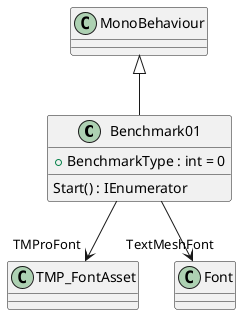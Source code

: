 @startuml
class Benchmark01 {
    + BenchmarkType : int = 0
    Start() : IEnumerator
}
MonoBehaviour <|-- Benchmark01
Benchmark01 --> "TMProFont" TMP_FontAsset
Benchmark01 --> "TextMeshFont" Font
@enduml
